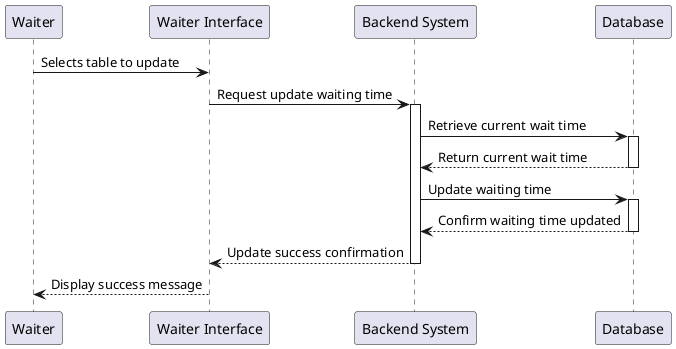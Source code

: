 @startuml
participant Waiter as waiter
participant "Waiter Interface" as UI
participant "Backend System" as backend
participant "Database" as db

waiter -> UI: Selects table to update
UI -> backend: Request update waiting time
activate backend

backend -> db: Retrieve current wait time
activate db
db --> backend: Return current wait time
deactivate db

backend -> db: Update waiting time
activate db
db --> backend: Confirm waiting time updated
deactivate db

backend --> UI: Update success confirmation
deactivate backend

UI --> waiter: Display success message
@enduml